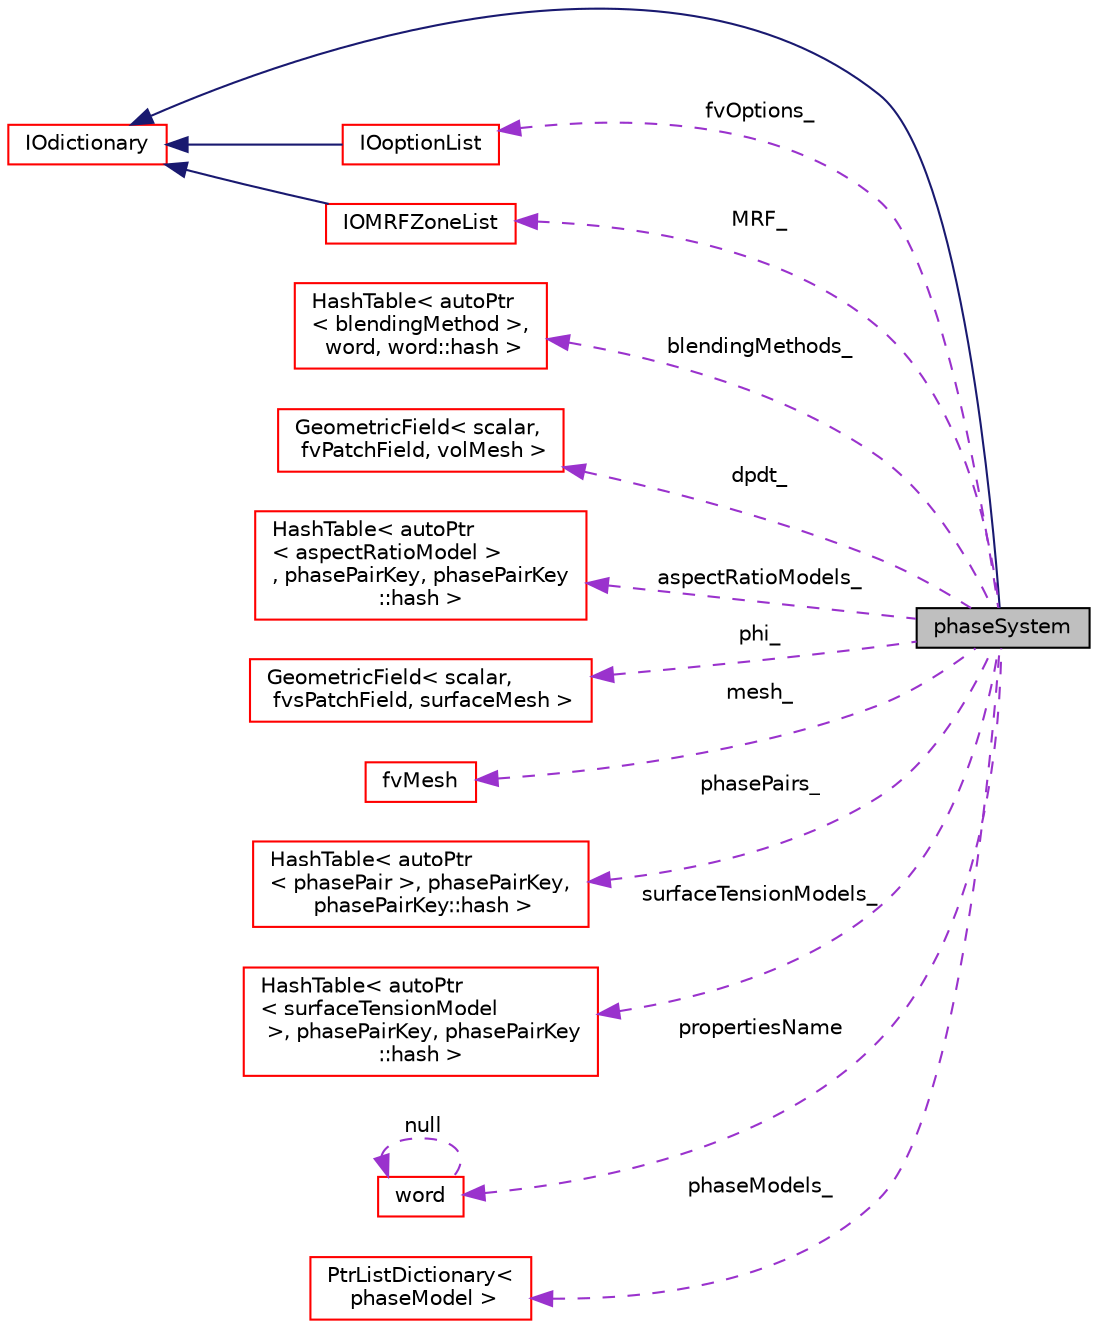 digraph "phaseSystem"
{
  bgcolor="transparent";
  edge [fontname="Helvetica",fontsize="10",labelfontname="Helvetica",labelfontsize="10"];
  node [fontname="Helvetica",fontsize="10",shape=record];
  rankdir="LR";
  Node1 [label="phaseSystem",height=0.2,width=0.4,color="black", fillcolor="grey75", style="filled", fontcolor="black"];
  Node2 -> Node1 [dir="back",color="midnightblue",fontsize="10",style="solid",fontname="Helvetica"];
  Node2 [label="IOdictionary",height=0.2,width=0.4,color="red",URL="$a01163.html",tooltip="IOdictionary is derived from dictionary and IOobject to give the dictionary automatic IO functionalit..."];
  Node3 -> Node1 [dir="back",color="darkorchid3",fontsize="10",style="dashed",label=" blendingMethods_" ,fontname="Helvetica"];
  Node3 [label="HashTable\< autoPtr\l\< blendingMethod \>,\l word, word::hash \>",height=0.2,width=0.4,color="red",URL="$a00976.html"];
  Node4 -> Node1 [dir="back",color="darkorchid3",fontsize="10",style="dashed",label=" dpdt_" ,fontname="Helvetica"];
  Node4 [label="GeometricField\< scalar,\l fvPatchField, volMesh \>",height=0.2,width=0.4,color="red",URL="$a00913.html"];
  Node5 -> Node1 [dir="back",color="darkorchid3",fontsize="10",style="dashed",label=" aspectRatioModels_" ,fontname="Helvetica"];
  Node5 [label="HashTable\< autoPtr\l\< aspectRatioModel \>\l, phasePairKey, phasePairKey\l::hash \>",height=0.2,width=0.4,color="red",URL="$a00976.html"];
  Node6 -> Node1 [dir="back",color="darkorchid3",fontsize="10",style="dashed",label=" phi_" ,fontname="Helvetica"];
  Node6 [label="GeometricField\< scalar,\l fvsPatchField, surfaceMesh \>",height=0.2,width=0.4,color="red",URL="$a00913.html"];
  Node7 -> Node1 [dir="back",color="darkorchid3",fontsize="10",style="dashed",label=" mesh_" ,fontname="Helvetica"];
  Node7 [label="fvMesh",height=0.2,width=0.4,color="red",URL="$a00868.html",tooltip="Mesh data needed to do the Finite Volume discretisation. "];
  Node8 -> Node1 [dir="back",color="darkorchid3",fontsize="10",style="dashed",label=" fvOptions_" ,fontname="Helvetica"];
  Node8 [label="IOoptionList",height=0.2,width=0.4,color="red",URL="$a01172.html",tooltip="IOoptionList. "];
  Node2 -> Node8 [dir="back",color="midnightblue",fontsize="10",style="solid",fontname="Helvetica"];
  Node9 -> Node1 [dir="back",color="darkorchid3",fontsize="10",style="dashed",label=" MRF_" ,fontname="Helvetica"];
  Node9 [label="IOMRFZoneList",height=0.2,width=0.4,color="red",URL="$a01169.html",tooltip="List of MRF zones with IO functionality. MRF zones are specified by a list of dictionary entries..."];
  Node2 -> Node9 [dir="back",color="midnightblue",fontsize="10",style="solid",fontname="Helvetica"];
  Node10 -> Node1 [dir="back",color="darkorchid3",fontsize="10",style="dashed",label=" phasePairs_" ,fontname="Helvetica"];
  Node10 [label="HashTable\< autoPtr\l\< phasePair \>, phasePairKey,\l phasePairKey::hash \>",height=0.2,width=0.4,color="red",URL="$a00976.html"];
  Node11 -> Node1 [dir="back",color="darkorchid3",fontsize="10",style="dashed",label=" surfaceTensionModels_" ,fontname="Helvetica"];
  Node11 [label="HashTable\< autoPtr\l\< surfaceTensionModel\l \>, phasePairKey, phasePairKey\l::hash \>",height=0.2,width=0.4,color="red",URL="$a00976.html"];
  Node12 -> Node1 [dir="back",color="darkorchid3",fontsize="10",style="dashed",label=" propertiesName" ,fontname="Helvetica"];
  Node12 [label="word",height=0.2,width=0.4,color="red",URL="$a02856.html",tooltip="A class for handling words, derived from string. "];
  Node12 -> Node12 [dir="back",color="darkorchid3",fontsize="10",style="dashed",label=" null" ,fontname="Helvetica"];
  Node13 -> Node1 [dir="back",color="darkorchid3",fontsize="10",style="dashed",label=" phaseModels_" ,fontname="Helvetica"];
  Node13 [label="PtrListDictionary\<\l phaseModel \>",height=0.2,width=0.4,color="red",URL="$a02021.html"];
}

